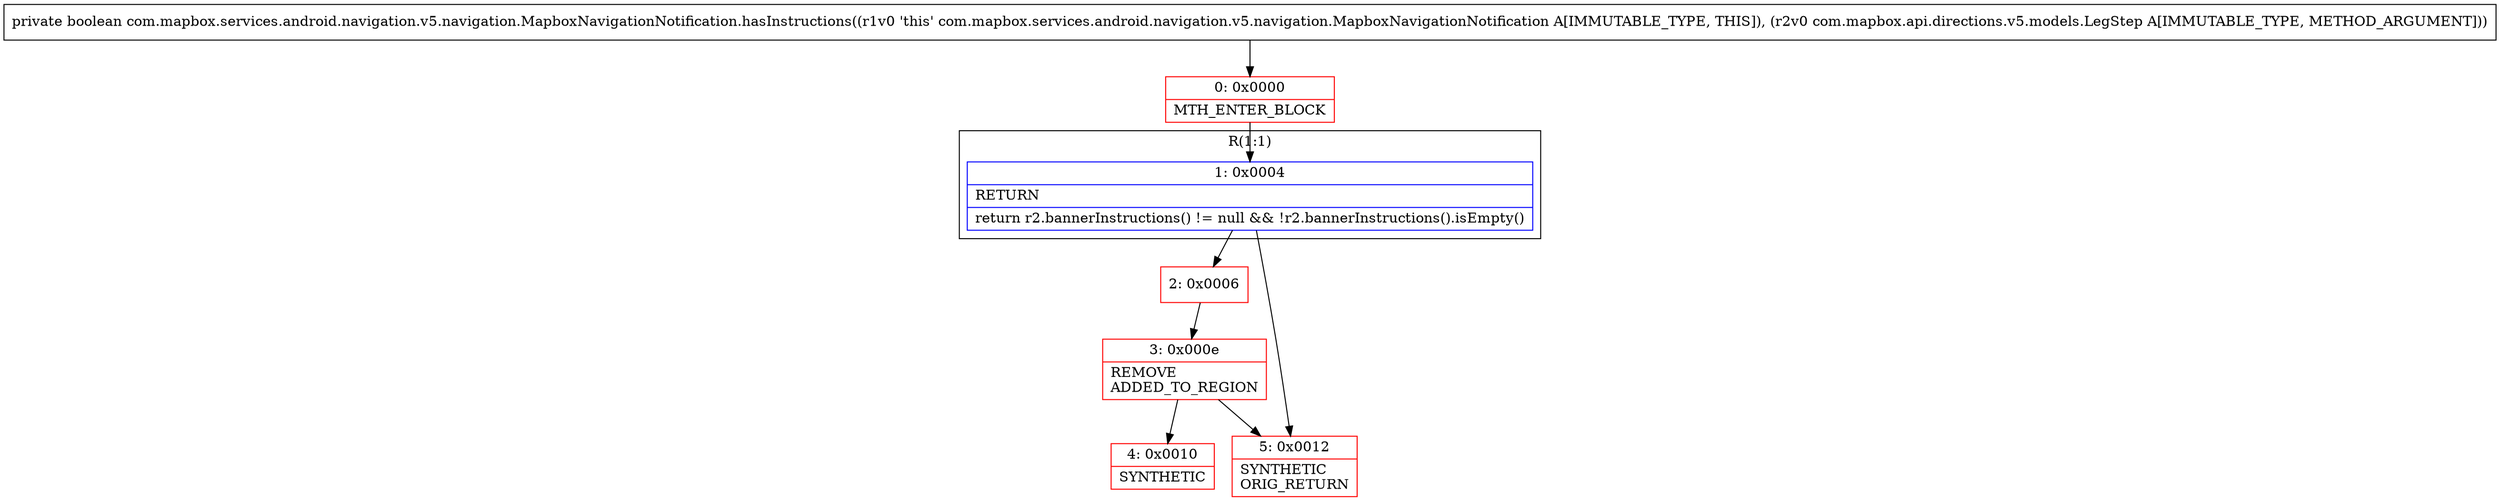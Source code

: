 digraph "CFG forcom.mapbox.services.android.navigation.v5.navigation.MapboxNavigationNotification.hasInstructions(Lcom\/mapbox\/api\/directions\/v5\/models\/LegStep;)Z" {
subgraph cluster_Region_1498757992 {
label = "R(1:1)";
node [shape=record,color=blue];
Node_1 [shape=record,label="{1\:\ 0x0004|RETURN\l|return r2.bannerInstructions() != null && !r2.bannerInstructions().isEmpty()\l}"];
}
Node_0 [shape=record,color=red,label="{0\:\ 0x0000|MTH_ENTER_BLOCK\l}"];
Node_2 [shape=record,color=red,label="{2\:\ 0x0006}"];
Node_3 [shape=record,color=red,label="{3\:\ 0x000e|REMOVE\lADDED_TO_REGION\l}"];
Node_4 [shape=record,color=red,label="{4\:\ 0x0010|SYNTHETIC\l}"];
Node_5 [shape=record,color=red,label="{5\:\ 0x0012|SYNTHETIC\lORIG_RETURN\l}"];
MethodNode[shape=record,label="{private boolean com.mapbox.services.android.navigation.v5.navigation.MapboxNavigationNotification.hasInstructions((r1v0 'this' com.mapbox.services.android.navigation.v5.navigation.MapboxNavigationNotification A[IMMUTABLE_TYPE, THIS]), (r2v0 com.mapbox.api.directions.v5.models.LegStep A[IMMUTABLE_TYPE, METHOD_ARGUMENT])) }"];
MethodNode -> Node_0;
Node_1 -> Node_2;
Node_1 -> Node_5;
Node_0 -> Node_1;
Node_2 -> Node_3;
Node_3 -> Node_4;
Node_3 -> Node_5;
}

